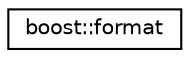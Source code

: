 digraph "Graphical Class Hierarchy"
{
  edge [fontname="Helvetica",fontsize="10",labelfontname="Helvetica",labelfontsize="10"];
  node [fontname="Helvetica",fontsize="10",shape=record];
  rankdir="LR";
  Node1 [label="boost::format",height=0.2,width=0.4,color="black", fillcolor="white", style="filled",URL="$classboost_1_1format.html"];
}
